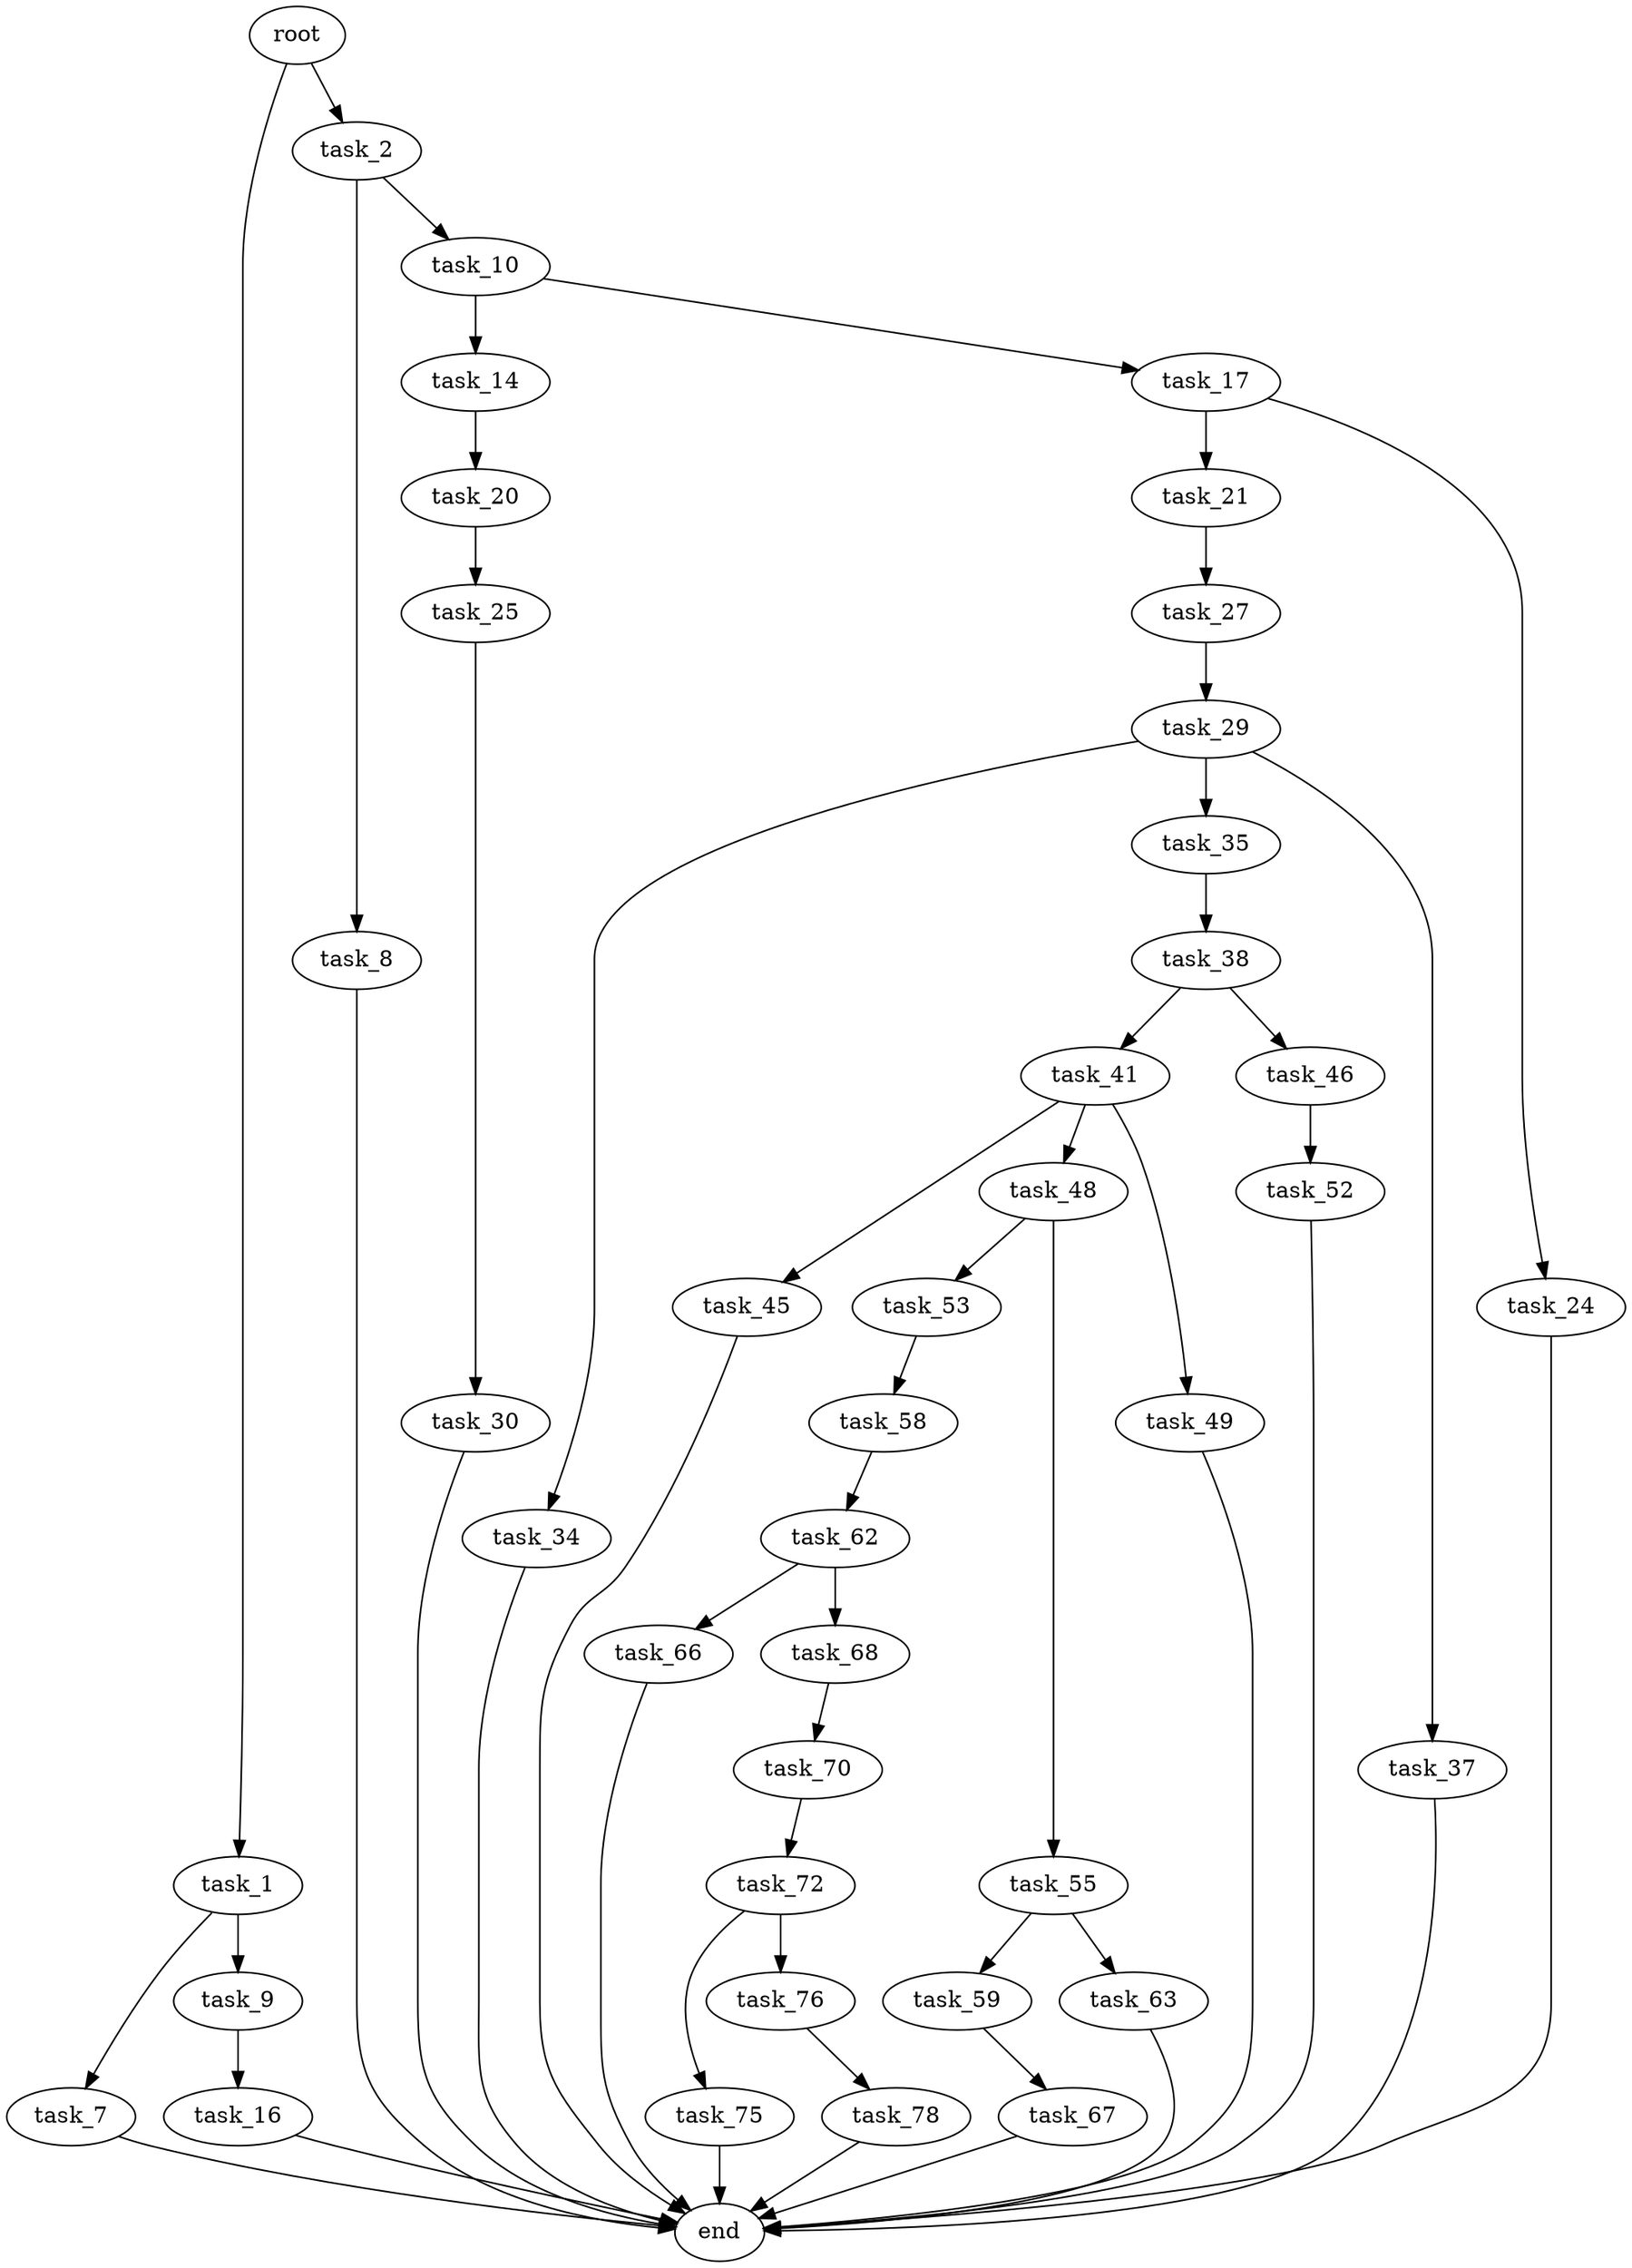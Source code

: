 digraph G {
  root [size="0.000000"];
  task_1 [size="31332115570.000000"];
  task_2 [size="368293445632.000000"];
  task_7 [size="232035718817.000000"];
  task_8 [size="117997026439.000000"];
  task_9 [size="13401798259.000000"];
  task_10 [size="1387432459.000000"];
  task_14 [size="20705466677.000000"];
  task_16 [size="479815810449.000000"];
  task_17 [size="1172263799.000000"];
  task_20 [size="134217728000.000000"];
  task_21 [size="7389711566.000000"];
  task_24 [size="16861129826.000000"];
  task_25 [size="368293445632.000000"];
  task_27 [size="1220403508949.000000"];
  task_29 [size="12404125691.000000"];
  task_30 [size="28394585068.000000"];
  task_34 [size="923694632.000000"];
  task_35 [size="782757789696.000000"];
  task_37 [size="368293445632.000000"];
  task_38 [size="2741342955.000000"];
  task_41 [size="47746470513.000000"];
  task_45 [size="39268853378.000000"];
  task_46 [size="1954328378.000000"];
  task_48 [size="11638159976.000000"];
  task_49 [size="864295769737.000000"];
  task_52 [size="1073741824000.000000"];
  task_53 [size="8588622906.000000"];
  task_55 [size="608127102.000000"];
  task_58 [size="17576735172.000000"];
  task_59 [size="417752058316.000000"];
  task_62 [size="7842506561.000000"];
  task_63 [size="231928233984.000000"];
  task_66 [size="8573254506.000000"];
  task_67 [size="549755813888.000000"];
  task_68 [size="43592523954.000000"];
  task_70 [size="7771052511.000000"];
  task_72 [size="8589934592.000000"];
  task_75 [size="14617454291.000000"];
  task_76 [size="9055375256.000000"];
  task_78 [size="6970980665.000000"];
  end [size="0.000000"];

  root -> task_1 [size="1.000000"];
  root -> task_2 [size="1.000000"];
  task_1 -> task_7 [size="536870912.000000"];
  task_1 -> task_9 [size="536870912.000000"];
  task_2 -> task_8 [size="411041792.000000"];
  task_2 -> task_10 [size="411041792.000000"];
  task_7 -> end [size="1.000000"];
  task_8 -> end [size="1.000000"];
  task_9 -> task_16 [size="838860800.000000"];
  task_10 -> task_14 [size="33554432.000000"];
  task_10 -> task_17 [size="33554432.000000"];
  task_14 -> task_20 [size="536870912.000000"];
  task_16 -> end [size="1.000000"];
  task_17 -> task_21 [size="33554432.000000"];
  task_17 -> task_24 [size="33554432.000000"];
  task_20 -> task_25 [size="209715200.000000"];
  task_21 -> task_27 [size="134217728.000000"];
  task_24 -> end [size="1.000000"];
  task_25 -> task_30 [size="411041792.000000"];
  task_27 -> task_29 [size="838860800.000000"];
  task_29 -> task_34 [size="209715200.000000"];
  task_29 -> task_35 [size="209715200.000000"];
  task_29 -> task_37 [size="209715200.000000"];
  task_30 -> end [size="1.000000"];
  task_34 -> end [size="1.000000"];
  task_35 -> task_38 [size="679477248.000000"];
  task_37 -> end [size="1.000000"];
  task_38 -> task_41 [size="75497472.000000"];
  task_38 -> task_46 [size="75497472.000000"];
  task_41 -> task_45 [size="209715200.000000"];
  task_41 -> task_48 [size="209715200.000000"];
  task_41 -> task_49 [size="209715200.000000"];
  task_45 -> end [size="1.000000"];
  task_46 -> task_52 [size="33554432.000000"];
  task_48 -> task_53 [size="411041792.000000"];
  task_48 -> task_55 [size="411041792.000000"];
  task_49 -> end [size="1.000000"];
  task_52 -> end [size="1.000000"];
  task_53 -> task_58 [size="536870912.000000"];
  task_55 -> task_59 [size="33554432.000000"];
  task_55 -> task_63 [size="33554432.000000"];
  task_58 -> task_62 [size="536870912.000000"];
  task_59 -> task_67 [size="301989888.000000"];
  task_62 -> task_66 [size="33554432.000000"];
  task_62 -> task_68 [size="33554432.000000"];
  task_63 -> end [size="1.000000"];
  task_66 -> end [size="1.000000"];
  task_67 -> end [size="1.000000"];
  task_68 -> task_70 [size="838860800.000000"];
  task_70 -> task_72 [size="134217728.000000"];
  task_72 -> task_75 [size="33554432.000000"];
  task_72 -> task_76 [size="33554432.000000"];
  task_75 -> end [size="1.000000"];
  task_76 -> task_78 [size="33554432.000000"];
  task_78 -> end [size="1.000000"];
}
